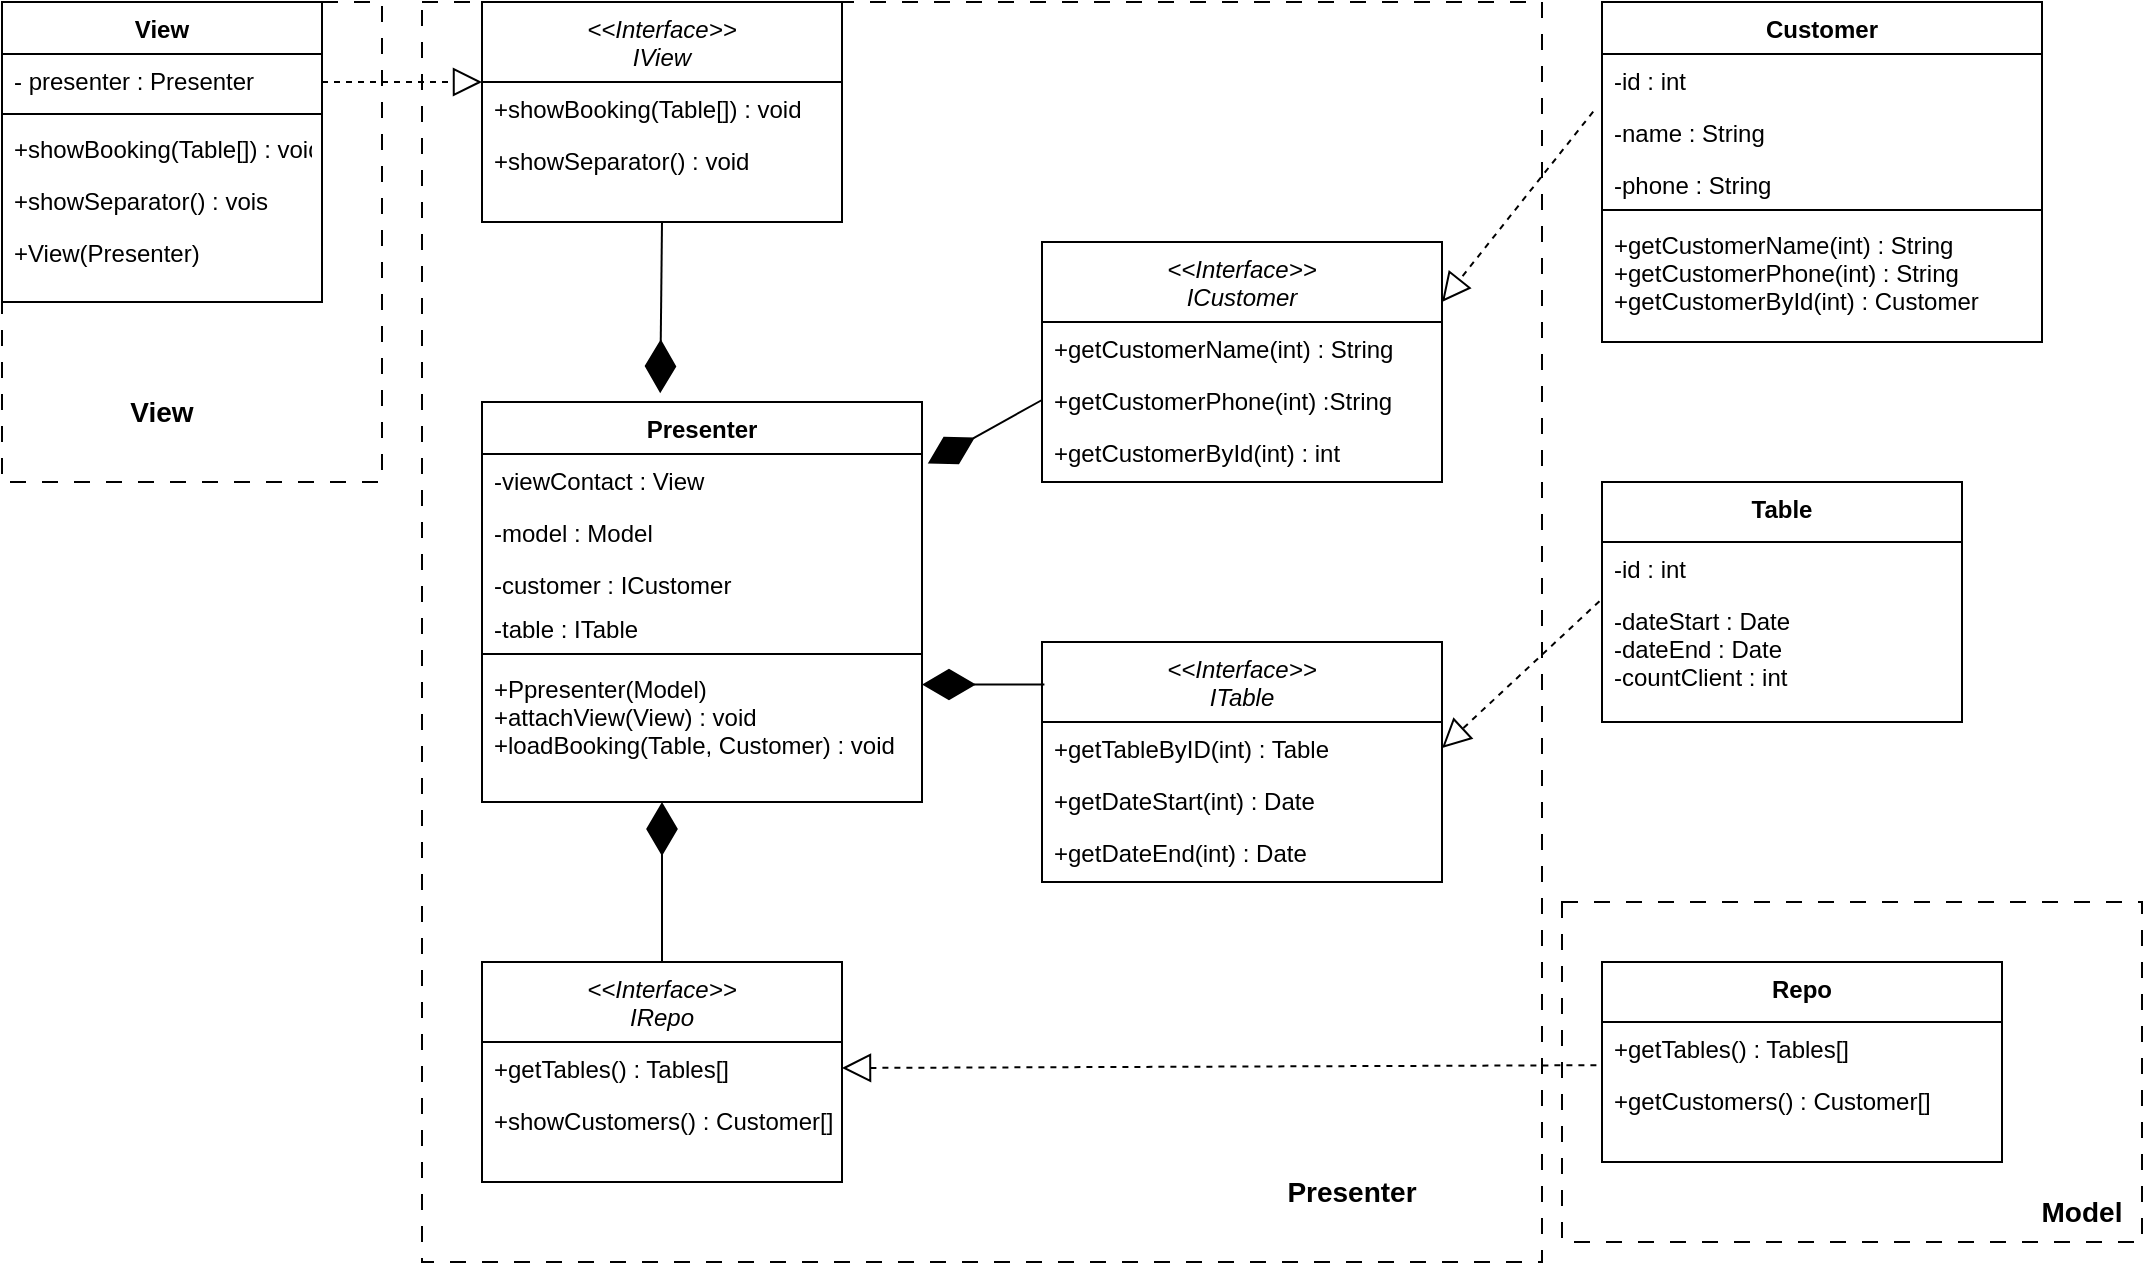 <mxfile version="21.7.2" type="device">
  <diagram id="C5RBs43oDa-KdzZeNtuy" name="Page-1">
    <mxGraphModel dx="1562" dy="830" grid="1" gridSize="10" guides="1" tooltips="1" connect="1" arrows="1" fold="1" page="1" pageScale="1" pageWidth="1169" pageHeight="827" math="0" shadow="0">
      <root>
        <mxCell id="WIyWlLk6GJQsqaUBKTNV-0" />
        <mxCell id="WIyWlLk6GJQsqaUBKTNV-1" parent="WIyWlLk6GJQsqaUBKTNV-0" />
        <mxCell id="l6v0VtjgjavfcUaZdI7Z-50" value="" style="rounded=0;whiteSpace=wrap;html=1;textOpacity=0;dashed=1;dashPattern=8 8;" vertex="1" parent="WIyWlLk6GJQsqaUBKTNV-1">
          <mxGeometry x="780" y="450" width="290" height="170" as="geometry" />
        </mxCell>
        <mxCell id="l6v0VtjgjavfcUaZdI7Z-49" value="" style="rounded=0;whiteSpace=wrap;html=1;textOpacity=0;dashed=1;dashPattern=8 8;" vertex="1" parent="WIyWlLk6GJQsqaUBKTNV-1">
          <mxGeometry x="210" width="560" height="630" as="geometry" />
        </mxCell>
        <mxCell id="l6v0VtjgjavfcUaZdI7Z-48" value="" style="rounded=0;whiteSpace=wrap;html=1;textOpacity=0;dashed=1;dashPattern=8 8;" vertex="1" parent="WIyWlLk6GJQsqaUBKTNV-1">
          <mxGeometry width="190" height="240" as="geometry" />
        </mxCell>
        <mxCell id="zkfFHV4jXpPFQw0GAbJ--0" value="&lt;&lt;Interface&gt;&gt;&#xa;IView" style="swimlane;fontStyle=2;align=center;verticalAlign=top;childLayout=stackLayout;horizontal=1;startSize=40;horizontalStack=0;resizeParent=1;resizeLast=0;collapsible=1;marginBottom=0;rounded=0;shadow=0;strokeWidth=1;" parent="WIyWlLk6GJQsqaUBKTNV-1" vertex="1">
          <mxGeometry x="240" width="180" height="110" as="geometry">
            <mxRectangle x="230" y="140" width="160" height="26" as="alternateBounds" />
          </mxGeometry>
        </mxCell>
        <mxCell id="zkfFHV4jXpPFQw0GAbJ--2" value="+showBooking(Table[]) : void" style="text;align=left;verticalAlign=top;spacingLeft=4;spacingRight=4;overflow=hidden;rotatable=0;points=[[0,0.5],[1,0.5]];portConstraint=eastwest;rounded=0;shadow=0;html=0;" parent="zkfFHV4jXpPFQw0GAbJ--0" vertex="1">
          <mxGeometry y="40" width="180" height="26" as="geometry" />
        </mxCell>
        <mxCell id="zkfFHV4jXpPFQw0GAbJ--3" value="+showSeparator() : void" style="text;align=left;verticalAlign=top;spacingLeft=4;spacingRight=4;overflow=hidden;rotatable=0;points=[[0,0.5],[1,0.5]];portConstraint=eastwest;rounded=0;shadow=0;html=0;" parent="zkfFHV4jXpPFQw0GAbJ--0" vertex="1">
          <mxGeometry y="66" width="180" height="26" as="geometry" />
        </mxCell>
        <mxCell id="zkfFHV4jXpPFQw0GAbJ--6" value="View" style="swimlane;fontStyle=1;align=center;verticalAlign=top;childLayout=stackLayout;horizontal=1;startSize=26;horizontalStack=0;resizeParent=1;resizeLast=0;collapsible=1;marginBottom=0;rounded=0;shadow=0;strokeWidth=1;" parent="WIyWlLk6GJQsqaUBKTNV-1" vertex="1">
          <mxGeometry width="160" height="150" as="geometry">
            <mxRectangle x="130" y="380" width="160" height="26" as="alternateBounds" />
          </mxGeometry>
        </mxCell>
        <mxCell id="zkfFHV4jXpPFQw0GAbJ--7" value="- presenter : Presenter" style="text;align=left;verticalAlign=top;spacingLeft=4;spacingRight=4;overflow=hidden;rotatable=0;points=[[0,0.5],[1,0.5]];portConstraint=eastwest;" parent="zkfFHV4jXpPFQw0GAbJ--6" vertex="1">
          <mxGeometry y="26" width="160" height="26" as="geometry" />
        </mxCell>
        <mxCell id="zkfFHV4jXpPFQw0GAbJ--9" value="" style="line;html=1;strokeWidth=1;align=left;verticalAlign=middle;spacingTop=-1;spacingLeft=3;spacingRight=3;rotatable=0;labelPosition=right;points=[];portConstraint=eastwest;" parent="zkfFHV4jXpPFQw0GAbJ--6" vertex="1">
          <mxGeometry y="52" width="160" height="8" as="geometry" />
        </mxCell>
        <mxCell id="zkfFHV4jXpPFQw0GAbJ--10" value="+showBooking(Table[]) : void" style="text;align=left;verticalAlign=top;spacingLeft=4;spacingRight=4;overflow=hidden;rotatable=0;points=[[0,0.5],[1,0.5]];portConstraint=eastwest;fontStyle=0" parent="zkfFHV4jXpPFQw0GAbJ--6" vertex="1">
          <mxGeometry y="60" width="160" height="26" as="geometry" />
        </mxCell>
        <mxCell id="zkfFHV4jXpPFQw0GAbJ--11" value="+showSeparator() : vois" style="text;align=left;verticalAlign=top;spacingLeft=4;spacingRight=4;overflow=hidden;rotatable=0;points=[[0,0.5],[1,0.5]];portConstraint=eastwest;" parent="zkfFHV4jXpPFQw0GAbJ--6" vertex="1">
          <mxGeometry y="86" width="160" height="26" as="geometry" />
        </mxCell>
        <mxCell id="l6v0VtjgjavfcUaZdI7Z-0" value="+View(Presenter)" style="text;align=left;verticalAlign=top;spacingLeft=4;spacingRight=4;overflow=hidden;rotatable=0;points=[[0,0.5],[1,0.5]];portConstraint=eastwest;" vertex="1" parent="zkfFHV4jXpPFQw0GAbJ--6">
          <mxGeometry y="112" width="160" height="26" as="geometry" />
        </mxCell>
        <mxCell id="l6v0VtjgjavfcUaZdI7Z-1" value="Presenter" style="swimlane;fontStyle=1;align=center;verticalAlign=top;childLayout=stackLayout;horizontal=1;startSize=26;horizontalStack=0;resizeParent=1;resizeLast=0;collapsible=1;marginBottom=0;rounded=0;shadow=0;strokeWidth=1;" vertex="1" parent="WIyWlLk6GJQsqaUBKTNV-1">
          <mxGeometry x="240" y="200" width="220" height="200" as="geometry">
            <mxRectangle x="230" y="140" width="160" height="26" as="alternateBounds" />
          </mxGeometry>
        </mxCell>
        <mxCell id="l6v0VtjgjavfcUaZdI7Z-2" value="-viewContact : View" style="text;align=left;verticalAlign=top;spacingLeft=4;spacingRight=4;overflow=hidden;rotatable=0;points=[[0,0.5],[1,0.5]];portConstraint=eastwest;" vertex="1" parent="l6v0VtjgjavfcUaZdI7Z-1">
          <mxGeometry y="26" width="220" height="26" as="geometry" />
        </mxCell>
        <mxCell id="l6v0VtjgjavfcUaZdI7Z-3" value="-model : Model" style="text;align=left;verticalAlign=top;spacingLeft=4;spacingRight=4;overflow=hidden;rotatable=0;points=[[0,0.5],[1,0.5]];portConstraint=eastwest;rounded=0;shadow=0;html=0;" vertex="1" parent="l6v0VtjgjavfcUaZdI7Z-1">
          <mxGeometry y="52" width="220" height="26" as="geometry" />
        </mxCell>
        <mxCell id="l6v0VtjgjavfcUaZdI7Z-4" value="-customer : ICustomer" style="text;align=left;verticalAlign=top;spacingLeft=4;spacingRight=4;overflow=hidden;rotatable=0;points=[[0,0.5],[1,0.5]];portConstraint=eastwest;rounded=0;shadow=0;html=0;" vertex="1" parent="l6v0VtjgjavfcUaZdI7Z-1">
          <mxGeometry y="78" width="220" height="22" as="geometry" />
        </mxCell>
        <mxCell id="l6v0VtjgjavfcUaZdI7Z-13" value="-table : ITable" style="text;align=left;verticalAlign=top;spacingLeft=4;spacingRight=4;overflow=hidden;rotatable=0;points=[[0,0.5],[1,0.5]];portConstraint=eastwest;rounded=0;shadow=0;html=0;" vertex="1" parent="l6v0VtjgjavfcUaZdI7Z-1">
          <mxGeometry y="100" width="220" height="22" as="geometry" />
        </mxCell>
        <mxCell id="l6v0VtjgjavfcUaZdI7Z-5" value="" style="line;html=1;strokeWidth=1;align=left;verticalAlign=middle;spacingTop=-1;spacingLeft=3;spacingRight=3;rotatable=0;labelPosition=right;points=[];portConstraint=eastwest;" vertex="1" parent="l6v0VtjgjavfcUaZdI7Z-1">
          <mxGeometry y="122" width="220" height="8" as="geometry" />
        </mxCell>
        <mxCell id="l6v0VtjgjavfcUaZdI7Z-6" value="+Ppresenter(Model)&#xa;+attachView(View) : void&#xa;+loadBooking(Table, Customer) : void" style="text;align=left;verticalAlign=top;spacingLeft=4;spacingRight=4;overflow=hidden;rotatable=0;points=[[0,0.5],[1,0.5]];portConstraint=eastwest;" vertex="1" parent="l6v0VtjgjavfcUaZdI7Z-1">
          <mxGeometry y="130" width="220" height="58" as="geometry" />
        </mxCell>
        <mxCell id="l6v0VtjgjavfcUaZdI7Z-14" value="&lt;&lt;Interface&gt;&gt;&#xa;IRepo" style="swimlane;fontStyle=2;align=center;verticalAlign=top;childLayout=stackLayout;horizontal=1;startSize=40;horizontalStack=0;resizeParent=1;resizeLast=0;collapsible=1;marginBottom=0;rounded=0;shadow=0;strokeWidth=1;" vertex="1" parent="WIyWlLk6GJQsqaUBKTNV-1">
          <mxGeometry x="240" y="480" width="180" height="110" as="geometry">
            <mxRectangle x="230" y="140" width="160" height="26" as="alternateBounds" />
          </mxGeometry>
        </mxCell>
        <mxCell id="l6v0VtjgjavfcUaZdI7Z-15" value="+getTables() : Tables[]" style="text;align=left;verticalAlign=top;spacingLeft=4;spacingRight=4;overflow=hidden;rotatable=0;points=[[0,0.5],[1,0.5]];portConstraint=eastwest;rounded=0;shadow=0;html=0;" vertex="1" parent="l6v0VtjgjavfcUaZdI7Z-14">
          <mxGeometry y="40" width="180" height="26" as="geometry" />
        </mxCell>
        <mxCell id="l6v0VtjgjavfcUaZdI7Z-16" value="+showCustomers() : Customer[]" style="text;align=left;verticalAlign=top;spacingLeft=4;spacingRight=4;overflow=hidden;rotatable=0;points=[[0,0.5],[1,0.5]];portConstraint=eastwest;rounded=0;shadow=0;html=0;" vertex="1" parent="l6v0VtjgjavfcUaZdI7Z-14">
          <mxGeometry y="66" width="180" height="26" as="geometry" />
        </mxCell>
        <mxCell id="l6v0VtjgjavfcUaZdI7Z-17" value="&lt;&lt;Interface&gt;&gt;&#xa;ICustomer" style="swimlane;fontStyle=2;align=center;verticalAlign=top;childLayout=stackLayout;horizontal=1;startSize=40;horizontalStack=0;resizeParent=1;resizeLast=0;collapsible=1;marginBottom=0;rounded=0;shadow=0;strokeWidth=1;" vertex="1" parent="WIyWlLk6GJQsqaUBKTNV-1">
          <mxGeometry x="520" y="120" width="200" height="120" as="geometry">
            <mxRectangle x="230" y="140" width="160" height="26" as="alternateBounds" />
          </mxGeometry>
        </mxCell>
        <mxCell id="l6v0VtjgjavfcUaZdI7Z-18" value="+getCustomerName(int) : String" style="text;align=left;verticalAlign=top;spacingLeft=4;spacingRight=4;overflow=hidden;rotatable=0;points=[[0,0.5],[1,0.5]];portConstraint=eastwest;rounded=0;shadow=0;html=0;" vertex="1" parent="l6v0VtjgjavfcUaZdI7Z-17">
          <mxGeometry y="40" width="200" height="26" as="geometry" />
        </mxCell>
        <mxCell id="l6v0VtjgjavfcUaZdI7Z-19" value="+getCustomerPhone(int) :String" style="text;align=left;verticalAlign=top;spacingLeft=4;spacingRight=4;overflow=hidden;rotatable=0;points=[[0,0.5],[1,0.5]];portConstraint=eastwest;rounded=0;shadow=0;html=0;" vertex="1" parent="l6v0VtjgjavfcUaZdI7Z-17">
          <mxGeometry y="66" width="200" height="26" as="geometry" />
        </mxCell>
        <mxCell id="l6v0VtjgjavfcUaZdI7Z-20" value="+getCustomerById(int) : int" style="text;align=left;verticalAlign=top;spacingLeft=4;spacingRight=4;overflow=hidden;rotatable=0;points=[[0,0.5],[1,0.5]];portConstraint=eastwest;rounded=0;shadow=0;html=0;" vertex="1" parent="l6v0VtjgjavfcUaZdI7Z-17">
          <mxGeometry y="92" width="200" height="26" as="geometry" />
        </mxCell>
        <mxCell id="l6v0VtjgjavfcUaZdI7Z-21" value="&lt;&lt;Interface&gt;&gt;&#xa;ITable" style="swimlane;fontStyle=2;align=center;verticalAlign=top;childLayout=stackLayout;horizontal=1;startSize=40;horizontalStack=0;resizeParent=1;resizeLast=0;collapsible=1;marginBottom=0;rounded=0;shadow=0;strokeWidth=1;" vertex="1" parent="WIyWlLk6GJQsqaUBKTNV-1">
          <mxGeometry x="520" y="320" width="200" height="120" as="geometry">
            <mxRectangle x="230" y="140" width="160" height="26" as="alternateBounds" />
          </mxGeometry>
        </mxCell>
        <mxCell id="l6v0VtjgjavfcUaZdI7Z-22" value="+getTableByID(int) : Table" style="text;align=left;verticalAlign=top;spacingLeft=4;spacingRight=4;overflow=hidden;rotatable=0;points=[[0,0.5],[1,0.5]];portConstraint=eastwest;rounded=0;shadow=0;html=0;" vertex="1" parent="l6v0VtjgjavfcUaZdI7Z-21">
          <mxGeometry y="40" width="200" height="26" as="geometry" />
        </mxCell>
        <mxCell id="l6v0VtjgjavfcUaZdI7Z-23" value="+getDateStart(int) : Date" style="text;align=left;verticalAlign=top;spacingLeft=4;spacingRight=4;overflow=hidden;rotatable=0;points=[[0,0.5],[1,0.5]];portConstraint=eastwest;rounded=0;shadow=0;html=0;" vertex="1" parent="l6v0VtjgjavfcUaZdI7Z-21">
          <mxGeometry y="66" width="200" height="26" as="geometry" />
        </mxCell>
        <mxCell id="l6v0VtjgjavfcUaZdI7Z-24" value="+getDateEnd(int) : Date" style="text;align=left;verticalAlign=top;spacingLeft=4;spacingRight=4;overflow=hidden;rotatable=0;points=[[0,0.5],[1,0.5]];portConstraint=eastwest;rounded=0;shadow=0;html=0;" vertex="1" parent="l6v0VtjgjavfcUaZdI7Z-21">
          <mxGeometry y="92" width="200" height="26" as="geometry" />
        </mxCell>
        <mxCell id="l6v0VtjgjavfcUaZdI7Z-25" value="Customer" style="swimlane;fontStyle=1;align=center;verticalAlign=top;childLayout=stackLayout;horizontal=1;startSize=26;horizontalStack=0;resizeParent=1;resizeLast=0;collapsible=1;marginBottom=0;rounded=0;shadow=0;strokeWidth=1;" vertex="1" parent="WIyWlLk6GJQsqaUBKTNV-1">
          <mxGeometry x="800" width="220" height="170" as="geometry">
            <mxRectangle x="230" y="140" width="160" height="26" as="alternateBounds" />
          </mxGeometry>
        </mxCell>
        <mxCell id="l6v0VtjgjavfcUaZdI7Z-26" value="-id : int" style="text;align=left;verticalAlign=top;spacingLeft=4;spacingRight=4;overflow=hidden;rotatable=0;points=[[0,0.5],[1,0.5]];portConstraint=eastwest;" vertex="1" parent="l6v0VtjgjavfcUaZdI7Z-25">
          <mxGeometry y="26" width="220" height="26" as="geometry" />
        </mxCell>
        <mxCell id="l6v0VtjgjavfcUaZdI7Z-27" value="-name : String" style="text;align=left;verticalAlign=top;spacingLeft=4;spacingRight=4;overflow=hidden;rotatable=0;points=[[0,0.5],[1,0.5]];portConstraint=eastwest;rounded=0;shadow=0;html=0;" vertex="1" parent="l6v0VtjgjavfcUaZdI7Z-25">
          <mxGeometry y="52" width="220" height="26" as="geometry" />
        </mxCell>
        <mxCell id="l6v0VtjgjavfcUaZdI7Z-28" value="-phone : String" style="text;align=left;verticalAlign=top;spacingLeft=4;spacingRight=4;overflow=hidden;rotatable=0;points=[[0,0.5],[1,0.5]];portConstraint=eastwest;rounded=0;shadow=0;html=0;" vertex="1" parent="l6v0VtjgjavfcUaZdI7Z-25">
          <mxGeometry y="78" width="220" height="22" as="geometry" />
        </mxCell>
        <mxCell id="l6v0VtjgjavfcUaZdI7Z-30" value="" style="line;html=1;strokeWidth=1;align=left;verticalAlign=middle;spacingTop=-1;spacingLeft=3;spacingRight=3;rotatable=0;labelPosition=right;points=[];portConstraint=eastwest;" vertex="1" parent="l6v0VtjgjavfcUaZdI7Z-25">
          <mxGeometry y="100" width="220" height="8" as="geometry" />
        </mxCell>
        <mxCell id="l6v0VtjgjavfcUaZdI7Z-31" value="+getCustomerName(int) : String&#xa;+getCustomerPhone(int) : String&#xa;+getCustomerById(int) : Customer" style="text;align=left;verticalAlign=top;spacingLeft=4;spacingRight=4;overflow=hidden;rotatable=0;points=[[0,0.5],[1,0.5]];portConstraint=eastwest;" vertex="1" parent="l6v0VtjgjavfcUaZdI7Z-25">
          <mxGeometry y="108" width="220" height="58" as="geometry" />
        </mxCell>
        <mxCell id="l6v0VtjgjavfcUaZdI7Z-32" value="Table" style="swimlane;fontStyle=1;align=center;verticalAlign=top;childLayout=stackLayout;horizontal=1;startSize=30;horizontalStack=0;resizeParent=1;resizeLast=0;collapsible=1;marginBottom=0;rounded=0;shadow=0;strokeWidth=1;" vertex="1" parent="WIyWlLk6GJQsqaUBKTNV-1">
          <mxGeometry x="800" y="240" width="180" height="120" as="geometry">
            <mxRectangle x="230" y="140" width="160" height="26" as="alternateBounds" />
          </mxGeometry>
        </mxCell>
        <mxCell id="l6v0VtjgjavfcUaZdI7Z-33" value="-id : int" style="text;align=left;verticalAlign=top;spacingLeft=4;spacingRight=4;overflow=hidden;rotatable=0;points=[[0,0.5],[1,0.5]];portConstraint=eastwest;rounded=0;shadow=0;html=0;" vertex="1" parent="l6v0VtjgjavfcUaZdI7Z-32">
          <mxGeometry y="30" width="180" height="26" as="geometry" />
        </mxCell>
        <mxCell id="l6v0VtjgjavfcUaZdI7Z-34" value="-dateStart : Date&#xa;-dateEnd : Date&#xa;-countClient : int" style="text;align=left;verticalAlign=top;spacingLeft=4;spacingRight=4;overflow=hidden;rotatable=0;points=[[0,0.5],[1,0.5]];portConstraint=eastwest;rounded=0;shadow=0;html=0;" vertex="1" parent="l6v0VtjgjavfcUaZdI7Z-32">
          <mxGeometry y="56" width="180" height="64" as="geometry" />
        </mxCell>
        <mxCell id="l6v0VtjgjavfcUaZdI7Z-36" value="" style="endArrow=block;dashed=1;endFill=0;endSize=12;html=1;rounded=0;" edge="1" parent="WIyWlLk6GJQsqaUBKTNV-1">
          <mxGeometry width="160" relative="1" as="geometry">
            <mxPoint x="160" y="40" as="sourcePoint" />
            <mxPoint x="240" y="40" as="targetPoint" />
          </mxGeometry>
        </mxCell>
        <mxCell id="l6v0VtjgjavfcUaZdI7Z-37" value="" style="endArrow=diamondThin;endFill=1;endSize=24;html=1;rounded=0;exitX=0.5;exitY=1;exitDx=0;exitDy=0;entryX=0.405;entryY=-0.022;entryDx=0;entryDy=0;entryPerimeter=0;" edge="1" parent="WIyWlLk6GJQsqaUBKTNV-1" source="zkfFHV4jXpPFQw0GAbJ--0" target="l6v0VtjgjavfcUaZdI7Z-1">
          <mxGeometry width="160" relative="1" as="geometry">
            <mxPoint x="10" y="220" as="sourcePoint" />
            <mxPoint x="170" y="220" as="targetPoint" />
          </mxGeometry>
        </mxCell>
        <mxCell id="l6v0VtjgjavfcUaZdI7Z-38" value="" style="endArrow=diamondThin;endFill=1;endSize=24;html=1;rounded=0;exitX=0.5;exitY=0;exitDx=0;exitDy=0;" edge="1" parent="WIyWlLk6GJQsqaUBKTNV-1" source="l6v0VtjgjavfcUaZdI7Z-14">
          <mxGeometry width="160" relative="1" as="geometry">
            <mxPoint x="470" y="460" as="sourcePoint" />
            <mxPoint x="330" y="400" as="targetPoint" />
          </mxGeometry>
        </mxCell>
        <mxCell id="l6v0VtjgjavfcUaZdI7Z-39" value="" style="endArrow=diamondThin;endFill=1;endSize=24;html=1;rounded=0;exitX=0.006;exitY=0.177;exitDx=0;exitDy=0;exitPerimeter=0;entryX=1;entryY=0.194;entryDx=0;entryDy=0;entryPerimeter=0;" edge="1" parent="WIyWlLk6GJQsqaUBKTNV-1" source="l6v0VtjgjavfcUaZdI7Z-21" target="l6v0VtjgjavfcUaZdI7Z-6">
          <mxGeometry width="160" relative="1" as="geometry">
            <mxPoint x="490" y="510" as="sourcePoint" />
            <mxPoint x="650" y="510" as="targetPoint" />
          </mxGeometry>
        </mxCell>
        <mxCell id="l6v0VtjgjavfcUaZdI7Z-40" value="" style="endArrow=diamondThin;endFill=1;endSize=24;html=1;rounded=0;exitX=0;exitY=0.5;exitDx=0;exitDy=0;entryX=1.013;entryY=0.185;entryDx=0;entryDy=0;entryPerimeter=0;" edge="1" parent="WIyWlLk6GJQsqaUBKTNV-1" source="l6v0VtjgjavfcUaZdI7Z-19" target="l6v0VtjgjavfcUaZdI7Z-2">
          <mxGeometry width="160" relative="1" as="geometry">
            <mxPoint x="330" y="330" as="sourcePoint" />
            <mxPoint x="490" y="330" as="targetPoint" />
          </mxGeometry>
        </mxCell>
        <mxCell id="l6v0VtjgjavfcUaZdI7Z-41" value="" style="endArrow=block;dashed=1;endFill=0;endSize=12;html=1;rounded=0;entryX=1;entryY=0.25;entryDx=0;entryDy=0;exitX=-0.02;exitY=0.108;exitDx=0;exitDy=0;exitPerimeter=0;" edge="1" parent="WIyWlLk6GJQsqaUBKTNV-1" source="l6v0VtjgjavfcUaZdI7Z-27" target="l6v0VtjgjavfcUaZdI7Z-17">
          <mxGeometry width="160" relative="1" as="geometry">
            <mxPoint x="730" y="30" as="sourcePoint" />
            <mxPoint x="810" y="30" as="targetPoint" />
          </mxGeometry>
        </mxCell>
        <mxCell id="l6v0VtjgjavfcUaZdI7Z-42" value="" style="endArrow=block;dashed=1;endFill=0;endSize=12;html=1;rounded=0;exitX=-0.007;exitY=0.056;exitDx=0;exitDy=0;exitPerimeter=0;entryX=1;entryY=0.5;entryDx=0;entryDy=0;" edge="1" parent="WIyWlLk6GJQsqaUBKTNV-1" source="l6v0VtjgjavfcUaZdI7Z-34" target="l6v0VtjgjavfcUaZdI7Z-22">
          <mxGeometry width="160" relative="1" as="geometry">
            <mxPoint x="760" y="220" as="sourcePoint" />
            <mxPoint x="840" y="220" as="targetPoint" />
          </mxGeometry>
        </mxCell>
        <mxCell id="l6v0VtjgjavfcUaZdI7Z-43" value="Repo" style="swimlane;fontStyle=1;align=center;verticalAlign=top;childLayout=stackLayout;horizontal=1;startSize=30;horizontalStack=0;resizeParent=1;resizeLast=0;collapsible=1;marginBottom=0;rounded=0;shadow=0;strokeWidth=1;" vertex="1" parent="WIyWlLk6GJQsqaUBKTNV-1">
          <mxGeometry x="800" y="480" width="200" height="100" as="geometry">
            <mxRectangle x="230" y="140" width="160" height="26" as="alternateBounds" />
          </mxGeometry>
        </mxCell>
        <mxCell id="l6v0VtjgjavfcUaZdI7Z-44" value="+getTables() : Tables[]" style="text;align=left;verticalAlign=top;spacingLeft=4;spacingRight=4;overflow=hidden;rotatable=0;points=[[0,0.5],[1,0.5]];portConstraint=eastwest;rounded=0;shadow=0;html=0;" vertex="1" parent="l6v0VtjgjavfcUaZdI7Z-43">
          <mxGeometry y="30" width="200" height="26" as="geometry" />
        </mxCell>
        <mxCell id="l6v0VtjgjavfcUaZdI7Z-45" value="+getCustomers() : Customer[]" style="text;align=left;verticalAlign=top;spacingLeft=4;spacingRight=4;overflow=hidden;rotatable=0;points=[[0,0.5],[1,0.5]];portConstraint=eastwest;rounded=0;shadow=0;html=0;" vertex="1" parent="l6v0VtjgjavfcUaZdI7Z-43">
          <mxGeometry y="56" width="200" height="26" as="geometry" />
        </mxCell>
        <mxCell id="l6v0VtjgjavfcUaZdI7Z-47" value="" style="endArrow=block;dashed=1;endFill=0;endSize=12;html=1;rounded=0;entryX=1;entryY=0.5;entryDx=0;entryDy=0;exitX=-0.014;exitY=0.831;exitDx=0;exitDy=0;exitPerimeter=0;" edge="1" parent="WIyWlLk6GJQsqaUBKTNV-1" source="l6v0VtjgjavfcUaZdI7Z-44" target="l6v0VtjgjavfcUaZdI7Z-15">
          <mxGeometry width="160" relative="1" as="geometry">
            <mxPoint x="580" y="540" as="sourcePoint" />
            <mxPoint x="660" y="540" as="targetPoint" />
          </mxGeometry>
        </mxCell>
        <mxCell id="l6v0VtjgjavfcUaZdI7Z-51" value="&lt;b&gt;&lt;font style=&quot;font-size: 14px;&quot;&gt;View&lt;/font&gt;&lt;/b&gt;" style="text;html=1;strokeColor=none;fillColor=none;align=center;verticalAlign=middle;whiteSpace=wrap;rounded=0;" vertex="1" parent="WIyWlLk6GJQsqaUBKTNV-1">
          <mxGeometry x="50" y="190" width="60" height="30" as="geometry" />
        </mxCell>
        <mxCell id="l6v0VtjgjavfcUaZdI7Z-52" value="&lt;b&gt;&lt;font style=&quot;font-size: 14px;&quot;&gt;Presenter&lt;br&gt;&lt;/font&gt;&lt;/b&gt;" style="text;html=1;strokeColor=none;fillColor=none;align=center;verticalAlign=middle;whiteSpace=wrap;rounded=0;" vertex="1" parent="WIyWlLk6GJQsqaUBKTNV-1">
          <mxGeometry x="630" y="580" width="90" height="30" as="geometry" />
        </mxCell>
        <mxCell id="l6v0VtjgjavfcUaZdI7Z-53" value="&lt;b&gt;&lt;font style=&quot;font-size: 14px;&quot;&gt;Model&lt;/font&gt;&lt;/b&gt;" style="text;html=1;strokeColor=none;fillColor=none;align=center;verticalAlign=middle;whiteSpace=wrap;rounded=0;" vertex="1" parent="WIyWlLk6GJQsqaUBKTNV-1">
          <mxGeometry x="1010" y="590" width="60" height="30" as="geometry" />
        </mxCell>
      </root>
    </mxGraphModel>
  </diagram>
</mxfile>
